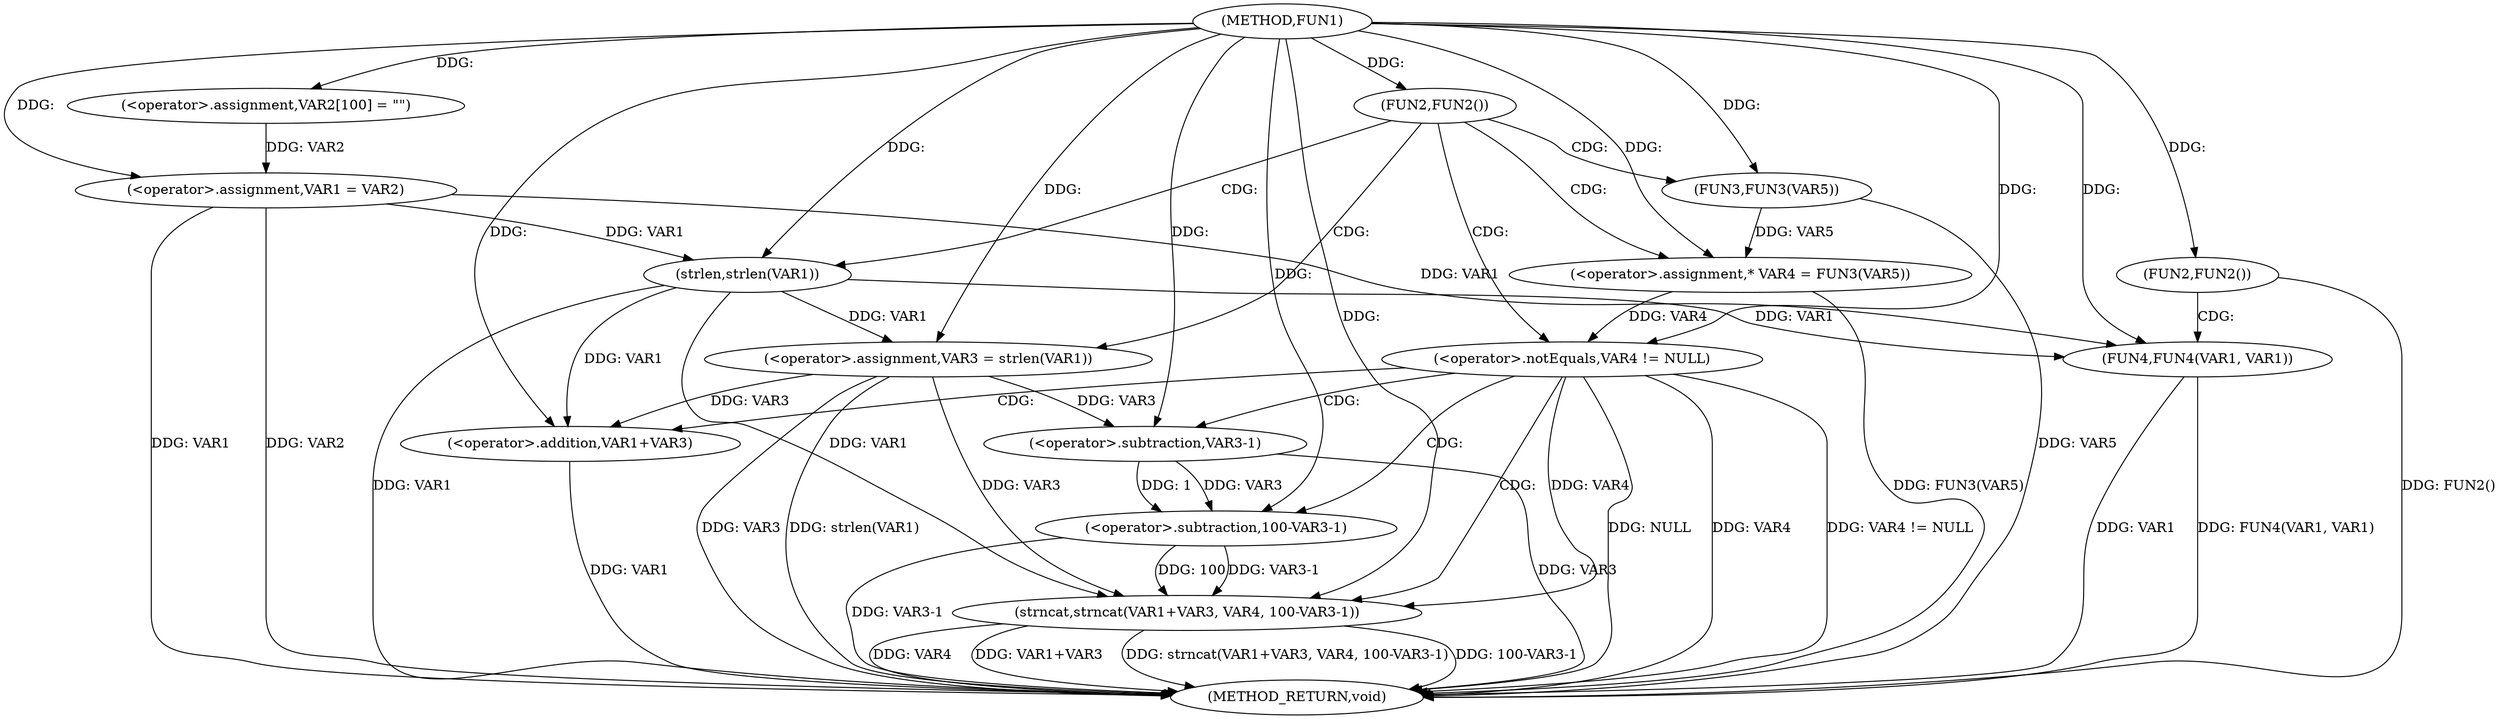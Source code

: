 digraph FUN1 {  
"1000100" [label = "(METHOD,FUN1)" ]
"1000145" [label = "(METHOD_RETURN,void)" ]
"1000104" [label = "(<operator>.assignment,VAR2[100] = \"\")" ]
"1000107" [label = "(<operator>.assignment,VAR1 = VAR2)" ]
"1000111" [label = "(FUN2,FUN2())" ]
"1000115" [label = "(<operator>.assignment,VAR3 = strlen(VAR1))" ]
"1000117" [label = "(strlen,strlen(VAR1))" ]
"1000120" [label = "(<operator>.assignment,* VAR4 = FUN3(VAR5))" ]
"1000122" [label = "(FUN3,FUN3(VAR5))" ]
"1000125" [label = "(<operator>.notEquals,VAR4 != NULL)" ]
"1000129" [label = "(strncat,strncat(VAR1+VAR3, VAR4, 100-VAR3-1))" ]
"1000130" [label = "(<operator>.addition,VAR1+VAR3)" ]
"1000134" [label = "(<operator>.subtraction,100-VAR3-1)" ]
"1000136" [label = "(<operator>.subtraction,VAR3-1)" ]
"1000140" [label = "(FUN2,FUN2())" ]
"1000142" [label = "(FUN4,FUN4(VAR1, VAR1))" ]
  "1000115" -> "1000145"  [ label = "DDG: strlen(VAR1)"] 
  "1000142" -> "1000145"  [ label = "DDG: FUN4(VAR1, VAR1)"] 
  "1000125" -> "1000145"  [ label = "DDG: VAR4 != NULL"] 
  "1000107" -> "1000145"  [ label = "DDG: VAR1"] 
  "1000122" -> "1000145"  [ label = "DDG: VAR5"] 
  "1000140" -> "1000145"  [ label = "DDG: FUN2()"] 
  "1000125" -> "1000145"  [ label = "DDG: NULL"] 
  "1000117" -> "1000145"  [ label = "DDG: VAR1"] 
  "1000129" -> "1000145"  [ label = "DDG: VAR4"] 
  "1000115" -> "1000145"  [ label = "DDG: VAR3"] 
  "1000130" -> "1000145"  [ label = "DDG: VAR1"] 
  "1000129" -> "1000145"  [ label = "DDG: VAR1+VAR3"] 
  "1000125" -> "1000145"  [ label = "DDG: VAR4"] 
  "1000129" -> "1000145"  [ label = "DDG: strncat(VAR1+VAR3, VAR4, 100-VAR3-1)"] 
  "1000142" -> "1000145"  [ label = "DDG: VAR1"] 
  "1000129" -> "1000145"  [ label = "DDG: 100-VAR3-1"] 
  "1000134" -> "1000145"  [ label = "DDG: VAR3-1"] 
  "1000120" -> "1000145"  [ label = "DDG: FUN3(VAR5)"] 
  "1000136" -> "1000145"  [ label = "DDG: VAR3"] 
  "1000107" -> "1000145"  [ label = "DDG: VAR2"] 
  "1000100" -> "1000104"  [ label = "DDG: "] 
  "1000104" -> "1000107"  [ label = "DDG: VAR2"] 
  "1000100" -> "1000107"  [ label = "DDG: "] 
  "1000100" -> "1000111"  [ label = "DDG: "] 
  "1000117" -> "1000115"  [ label = "DDG: VAR1"] 
  "1000100" -> "1000115"  [ label = "DDG: "] 
  "1000107" -> "1000117"  [ label = "DDG: VAR1"] 
  "1000100" -> "1000117"  [ label = "DDG: "] 
  "1000122" -> "1000120"  [ label = "DDG: VAR5"] 
  "1000100" -> "1000120"  [ label = "DDG: "] 
  "1000100" -> "1000122"  [ label = "DDG: "] 
  "1000120" -> "1000125"  [ label = "DDG: VAR4"] 
  "1000100" -> "1000125"  [ label = "DDG: "] 
  "1000117" -> "1000129"  [ label = "DDG: VAR1"] 
  "1000100" -> "1000129"  [ label = "DDG: "] 
  "1000115" -> "1000129"  [ label = "DDG: VAR3"] 
  "1000117" -> "1000130"  [ label = "DDG: VAR1"] 
  "1000100" -> "1000130"  [ label = "DDG: "] 
  "1000115" -> "1000130"  [ label = "DDG: VAR3"] 
  "1000125" -> "1000129"  [ label = "DDG: VAR4"] 
  "1000134" -> "1000129"  [ label = "DDG: 100"] 
  "1000134" -> "1000129"  [ label = "DDG: VAR3-1"] 
  "1000100" -> "1000134"  [ label = "DDG: "] 
  "1000136" -> "1000134"  [ label = "DDG: VAR3"] 
  "1000136" -> "1000134"  [ label = "DDG: 1"] 
  "1000100" -> "1000136"  [ label = "DDG: "] 
  "1000115" -> "1000136"  [ label = "DDG: VAR3"] 
  "1000100" -> "1000140"  [ label = "DDG: "] 
  "1000107" -> "1000142"  [ label = "DDG: VAR1"] 
  "1000117" -> "1000142"  [ label = "DDG: VAR1"] 
  "1000100" -> "1000142"  [ label = "DDG: "] 
  "1000111" -> "1000125"  [ label = "CDG: "] 
  "1000111" -> "1000120"  [ label = "CDG: "] 
  "1000111" -> "1000117"  [ label = "CDG: "] 
  "1000111" -> "1000115"  [ label = "CDG: "] 
  "1000111" -> "1000122"  [ label = "CDG: "] 
  "1000125" -> "1000129"  [ label = "CDG: "] 
  "1000125" -> "1000130"  [ label = "CDG: "] 
  "1000125" -> "1000136"  [ label = "CDG: "] 
  "1000125" -> "1000134"  [ label = "CDG: "] 
  "1000140" -> "1000142"  [ label = "CDG: "] 
}
